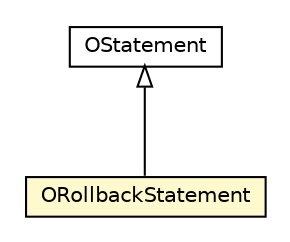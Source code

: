 #!/usr/local/bin/dot
#
# Class diagram 
# Generated by UMLGraph version R5_6-24-gf6e263 (http://www.umlgraph.org/)
#

digraph G {
	edge [fontname="Helvetica",fontsize=10,labelfontname="Helvetica",labelfontsize=10];
	node [fontname="Helvetica",fontsize=10,shape=plaintext];
	nodesep=0.25;
	ranksep=0.5;
	// com.orientechnologies.orient.core.sql.parser.OStatement
	c3195247 [label=<<table title="com.orientechnologies.orient.core.sql.parser.OStatement" border="0" cellborder="1" cellspacing="0" cellpadding="2" port="p" href="./OStatement.html">
		<tr><td><table border="0" cellspacing="0" cellpadding="1">
<tr><td align="center" balign="center"> OStatement </td></tr>
		</table></td></tr>
		</table>>, URL="./OStatement.html", fontname="Helvetica", fontcolor="black", fontsize=10.0];
	// com.orientechnologies.orient.core.sql.parser.ORollbackStatement
	c3195372 [label=<<table title="com.orientechnologies.orient.core.sql.parser.ORollbackStatement" border="0" cellborder="1" cellspacing="0" cellpadding="2" port="p" bgcolor="lemonChiffon" href="./ORollbackStatement.html">
		<tr><td><table border="0" cellspacing="0" cellpadding="1">
<tr><td align="center" balign="center"> ORollbackStatement </td></tr>
		</table></td></tr>
		</table>>, URL="./ORollbackStatement.html", fontname="Helvetica", fontcolor="black", fontsize=10.0];
	//com.orientechnologies.orient.core.sql.parser.ORollbackStatement extends com.orientechnologies.orient.core.sql.parser.OStatement
	c3195247:p -> c3195372:p [dir=back,arrowtail=empty];
}


